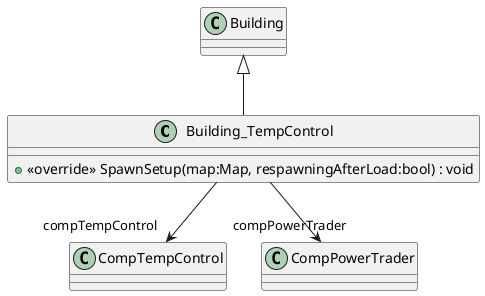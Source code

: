 @startuml
class Building_TempControl {
    + <<override>> SpawnSetup(map:Map, respawningAfterLoad:bool) : void
}
Building <|-- Building_TempControl
Building_TempControl --> "compTempControl" CompTempControl
Building_TempControl --> "compPowerTrader" CompPowerTrader
@enduml
